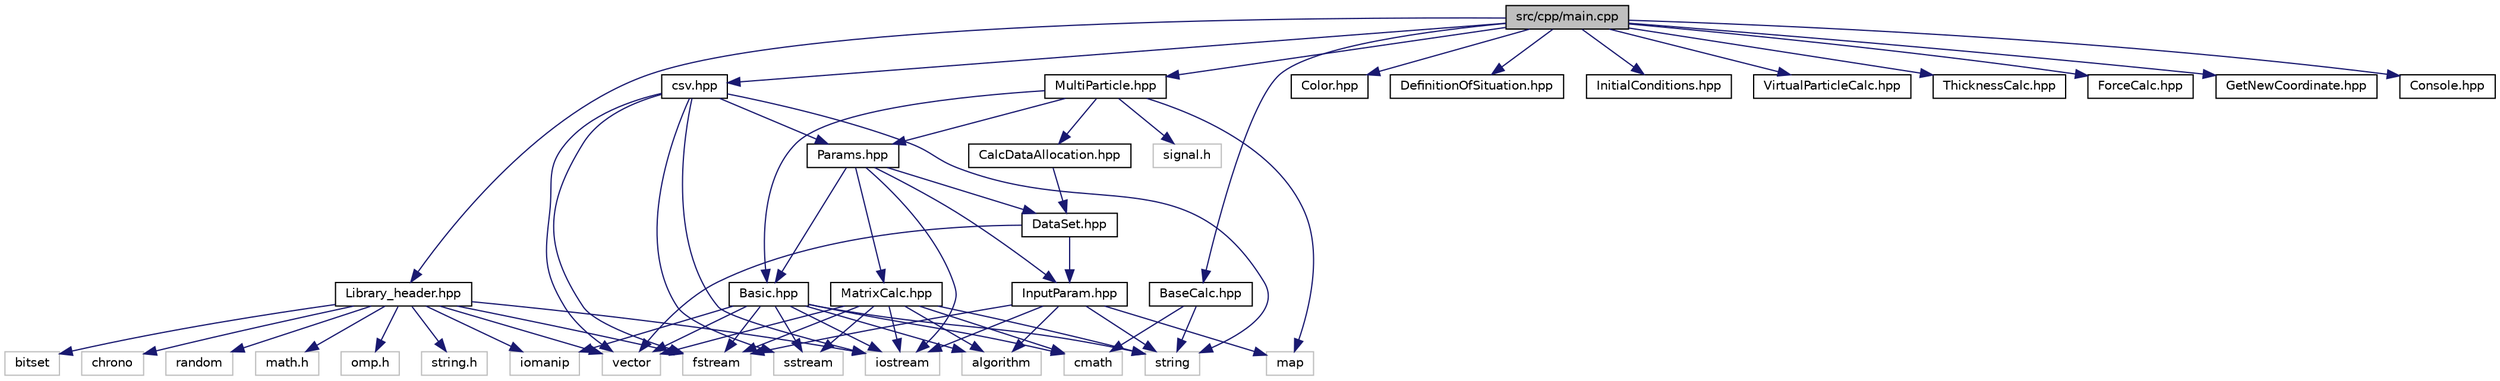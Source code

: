 digraph "src/cpp/main.cpp"
{
 // LATEX_PDF_SIZE
  edge [fontname="Helvetica",fontsize="10",labelfontname="Helvetica",labelfontsize="10"];
  node [fontname="Helvetica",fontsize="10",shape=record];
  Node1 [label="src/cpp/main.cpp",height=0.2,width=0.4,color="black", fillcolor="grey75", style="filled", fontcolor="black",tooltip="main関数があるファイル、エラー処理しか行わない"];
  Node1 -> Node2 [color="midnightblue",fontsize="10",style="solid",fontname="Helvetica"];
  Node2 [label="Library_header.hpp",height=0.2,width=0.4,color="black", fillcolor="white", style="filled",URL="$Library__header_8hpp.html",tooltip=" "];
  Node2 -> Node3 [color="midnightblue",fontsize="10",style="solid",fontname="Helvetica"];
  Node3 [label="math.h",height=0.2,width=0.4,color="grey75", fillcolor="white", style="filled",tooltip=" "];
  Node2 -> Node4 [color="midnightblue",fontsize="10",style="solid",fontname="Helvetica"];
  Node4 [label="omp.h",height=0.2,width=0.4,color="grey75", fillcolor="white", style="filled",tooltip=" "];
  Node2 -> Node5 [color="midnightblue",fontsize="10",style="solid",fontname="Helvetica"];
  Node5 [label="string.h",height=0.2,width=0.4,color="grey75", fillcolor="white", style="filled",tooltip=" "];
  Node2 -> Node6 [color="midnightblue",fontsize="10",style="solid",fontname="Helvetica"];
  Node6 [label="bitset",height=0.2,width=0.4,color="grey75", fillcolor="white", style="filled",tooltip=" "];
  Node2 -> Node7 [color="midnightblue",fontsize="10",style="solid",fontname="Helvetica"];
  Node7 [label="chrono",height=0.2,width=0.4,color="grey75", fillcolor="white", style="filled",tooltip=" "];
  Node2 -> Node8 [color="midnightblue",fontsize="10",style="solid",fontname="Helvetica"];
  Node8 [label="fstream",height=0.2,width=0.4,color="grey75", fillcolor="white", style="filled",tooltip=" "];
  Node2 -> Node9 [color="midnightblue",fontsize="10",style="solid",fontname="Helvetica"];
  Node9 [label="iomanip",height=0.2,width=0.4,color="grey75", fillcolor="white", style="filled",tooltip=" "];
  Node2 -> Node10 [color="midnightblue",fontsize="10",style="solid",fontname="Helvetica"];
  Node10 [label="iostream",height=0.2,width=0.4,color="grey75", fillcolor="white", style="filled",tooltip=" "];
  Node2 -> Node11 [color="midnightblue",fontsize="10",style="solid",fontname="Helvetica"];
  Node11 [label="random",height=0.2,width=0.4,color="grey75", fillcolor="white", style="filled",tooltip=" "];
  Node2 -> Node12 [color="midnightblue",fontsize="10",style="solid",fontname="Helvetica"];
  Node12 [label="vector",height=0.2,width=0.4,color="grey75", fillcolor="white", style="filled",tooltip=" "];
  Node1 -> Node13 [color="midnightblue",fontsize="10",style="solid",fontname="Helvetica"];
  Node13 [label="Color.hpp",height=0.2,width=0.4,color="black", fillcolor="white", style="filled",URL="$Color_8hpp.html",tooltip=" "];
  Node1 -> Node14 [color="midnightblue",fontsize="10",style="solid",fontname="Helvetica"];
  Node14 [label="DefinitionOfSituation.hpp",height=0.2,width=0.4,color="black", fillcolor="white", style="filled",URL="$DefinitionOfSituation_8hpp.html",tooltip=" "];
  Node1 -> Node15 [color="midnightblue",fontsize="10",style="solid",fontname="Helvetica"];
  Node15 [label="csv.hpp",height=0.2,width=0.4,color="black", fillcolor="white", style="filled",URL="$csv_8hpp.html",tooltip=" "];
  Node15 -> Node8 [color="midnightblue",fontsize="10",style="solid",fontname="Helvetica"];
  Node15 -> Node10 [color="midnightblue",fontsize="10",style="solid",fontname="Helvetica"];
  Node15 -> Node16 [color="midnightblue",fontsize="10",style="solid",fontname="Helvetica"];
  Node16 [label="sstream",height=0.2,width=0.4,color="grey75", fillcolor="white", style="filled",tooltip=" "];
  Node15 -> Node17 [color="midnightblue",fontsize="10",style="solid",fontname="Helvetica"];
  Node17 [label="string",height=0.2,width=0.4,color="grey75", fillcolor="white", style="filled",tooltip=" "];
  Node15 -> Node12 [color="midnightblue",fontsize="10",style="solid",fontname="Helvetica"];
  Node15 -> Node18 [color="midnightblue",fontsize="10",style="solid",fontname="Helvetica"];
  Node18 [label="Params.hpp",height=0.2,width=0.4,color="black", fillcolor="white", style="filled",URL="$Params_8hpp.html",tooltip=" "];
  Node18 -> Node10 [color="midnightblue",fontsize="10",style="solid",fontname="Helvetica"];
  Node18 -> Node19 [color="midnightblue",fontsize="10",style="solid",fontname="Helvetica"];
  Node19 [label="InputParam.hpp",height=0.2,width=0.4,color="black", fillcolor="white", style="filled",URL="$InputParam_8hpp.html",tooltip="外部ファイルからパラメータを設定する"];
  Node19 -> Node8 [color="midnightblue",fontsize="10",style="solid",fontname="Helvetica"];
  Node19 -> Node10 [color="midnightblue",fontsize="10",style="solid",fontname="Helvetica"];
  Node19 -> Node20 [color="midnightblue",fontsize="10",style="solid",fontname="Helvetica"];
  Node20 [label="map",height=0.2,width=0.4,color="grey75", fillcolor="white", style="filled",tooltip=" "];
  Node19 -> Node17 [color="midnightblue",fontsize="10",style="solid",fontname="Helvetica"];
  Node19 -> Node21 [color="midnightblue",fontsize="10",style="solid",fontname="Helvetica"];
  Node21 [label="algorithm",height=0.2,width=0.4,color="grey75", fillcolor="white", style="filled",tooltip=" "];
  Node18 -> Node22 [color="midnightblue",fontsize="10",style="solid",fontname="Helvetica"];
  Node22 [label="DataSet.hpp",height=0.2,width=0.4,color="black", fillcolor="white", style="filled",URL="$DataSet_8hpp.html",tooltip=" "];
  Node22 -> Node19 [color="midnightblue",fontsize="10",style="solid",fontname="Helvetica"];
  Node22 -> Node12 [color="midnightblue",fontsize="10",style="solid",fontname="Helvetica"];
  Node18 -> Node23 [color="midnightblue",fontsize="10",style="solid",fontname="Helvetica"];
  Node23 [label="Basic.hpp",height=0.2,width=0.4,color="black", fillcolor="white", style="filled",URL="$Basic_8hpp.html",tooltip="ファイルの入出力やBOM、桁区切りなど汎用性の高い関数を格納する"];
  Node23 -> Node21 [color="midnightblue",fontsize="10",style="solid",fontname="Helvetica"];
  Node23 -> Node24 [color="midnightblue",fontsize="10",style="solid",fontname="Helvetica"];
  Node24 [label="cmath",height=0.2,width=0.4,color="grey75", fillcolor="white", style="filled",tooltip=" "];
  Node23 -> Node8 [color="midnightblue",fontsize="10",style="solid",fontname="Helvetica"];
  Node23 -> Node9 [color="midnightblue",fontsize="10",style="solid",fontname="Helvetica"];
  Node23 -> Node10 [color="midnightblue",fontsize="10",style="solid",fontname="Helvetica"];
  Node23 -> Node16 [color="midnightblue",fontsize="10",style="solid",fontname="Helvetica"];
  Node23 -> Node17 [color="midnightblue",fontsize="10",style="solid",fontname="Helvetica"];
  Node23 -> Node12 [color="midnightblue",fontsize="10",style="solid",fontname="Helvetica"];
  Node18 -> Node25 [color="midnightblue",fontsize="10",style="solid",fontname="Helvetica"];
  Node25 [label="MatrixCalc.hpp",height=0.2,width=0.4,color="black", fillcolor="white", style="filled",URL="$MatrixCalc_8hpp.html",tooltip="行列に関わる基本的な計算を行う。"];
  Node25 -> Node10 [color="midnightblue",fontsize="10",style="solid",fontname="Helvetica"];
  Node25 -> Node17 [color="midnightblue",fontsize="10",style="solid",fontname="Helvetica"];
  Node25 -> Node12 [color="midnightblue",fontsize="10",style="solid",fontname="Helvetica"];
  Node25 -> Node21 [color="midnightblue",fontsize="10",style="solid",fontname="Helvetica"];
  Node25 -> Node24 [color="midnightblue",fontsize="10",style="solid",fontname="Helvetica"];
  Node25 -> Node8 [color="midnightblue",fontsize="10",style="solid",fontname="Helvetica"];
  Node25 -> Node16 [color="midnightblue",fontsize="10",style="solid",fontname="Helvetica"];
  Node1 -> Node26 [color="midnightblue",fontsize="10",style="solid",fontname="Helvetica"];
  Node26 [label="MultiParticle.hpp",height=0.2,width=0.4,color="black", fillcolor="white", style="filled",URL="$MultiParticle_8hpp.html",tooltip="cppファイルからこちらに移動する。スーパークラス。"];
  Node26 -> Node27 [color="midnightblue",fontsize="10",style="solid",fontname="Helvetica"];
  Node27 [label="CalcDataAllocation.hpp",height=0.2,width=0.4,color="black", fillcolor="white", style="filled",URL="$CalcDataAllocation_8hpp.html",tooltip=" "];
  Node27 -> Node22 [color="midnightblue",fontsize="10",style="solid",fontname="Helvetica"];
  Node26 -> Node18 [color="midnightblue",fontsize="10",style="solid",fontname="Helvetica"];
  Node26 -> Node23 [color="midnightblue",fontsize="10",style="solid",fontname="Helvetica"];
  Node26 -> Node28 [color="midnightblue",fontsize="10",style="solid",fontname="Helvetica"];
  Node28 [label="signal.h",height=0.2,width=0.4,color="grey75", fillcolor="white", style="filled",tooltip=" "];
  Node26 -> Node20 [color="midnightblue",fontsize="10",style="solid",fontname="Helvetica"];
  Node1 -> Node29 [color="midnightblue",fontsize="10",style="solid",fontname="Helvetica"];
  Node29 [label="InitialConditions.hpp",height=0.2,width=0.4,color="black", fillcolor="white", style="filled",URL="$InitialConditions_8hpp.html",tooltip="粒子の初期配置を行い、パラメータの初期値を決める"];
  Node1 -> Node30 [color="midnightblue",fontsize="10",style="solid",fontname="Helvetica"];
  Node30 [label="BaseCalc.hpp",height=0.2,width=0.4,color="black", fillcolor="white", style="filled",URL="$BaseCalc_8hpp.html",tooltip="様々な基本的な計算を行う。"];
  Node30 -> Node24 [color="midnightblue",fontsize="10",style="solid",fontname="Helvetica"];
  Node30 -> Node17 [color="midnightblue",fontsize="10",style="solid",fontname="Helvetica"];
  Node1 -> Node31 [color="midnightblue",fontsize="10",style="solid",fontname="Helvetica"];
  Node31 [label="VirtualParticleCalc.hpp",height=0.2,width=0.4,color="black", fillcolor="white", style="filled",URL="$VirtualParticleCalc_8hpp.html",tooltip="仮想粒子の配置とl,g,ε"];
  Node1 -> Node32 [color="midnightblue",fontsize="10",style="solid",fontname="Helvetica"];
  Node32 [label="ThicknessCalc.hpp",height=0.2,width=0.4,color="black", fillcolor="white", style="filled",URL="$ThicknessCalc_8hpp.html",tooltip="厚さと影響面積の計算"];
  Node1 -> Node33 [color="midnightblue",fontsize="10",style="solid",fontname="Helvetica"];
  Node33 [label="ForceCalc.hpp",height=0.2,width=0.4,color="black", fillcolor="white", style="filled",URL="$ForceCalc_8hpp.html",tooltip="各粒子に作用する力を計算する"];
  Node1 -> Node34 [color="midnightblue",fontsize="10",style="solid",fontname="Helvetica"];
  Node34 [label="GetNewCoordinate.hpp",height=0.2,width=0.4,color="black", fillcolor="white", style="filled",URL="$GetNewCoordinate_8hpp.html",tooltip=" "];
  Node1 -> Node35 [color="midnightblue",fontsize="10",style="solid",fontname="Helvetica"];
  Node35 [label="Console.hpp",height=0.2,width=0.4,color="black", fillcolor="white", style="filled",URL="$Console_8hpp.html",tooltip="コンソール上に行った動作を表示する"];
}

